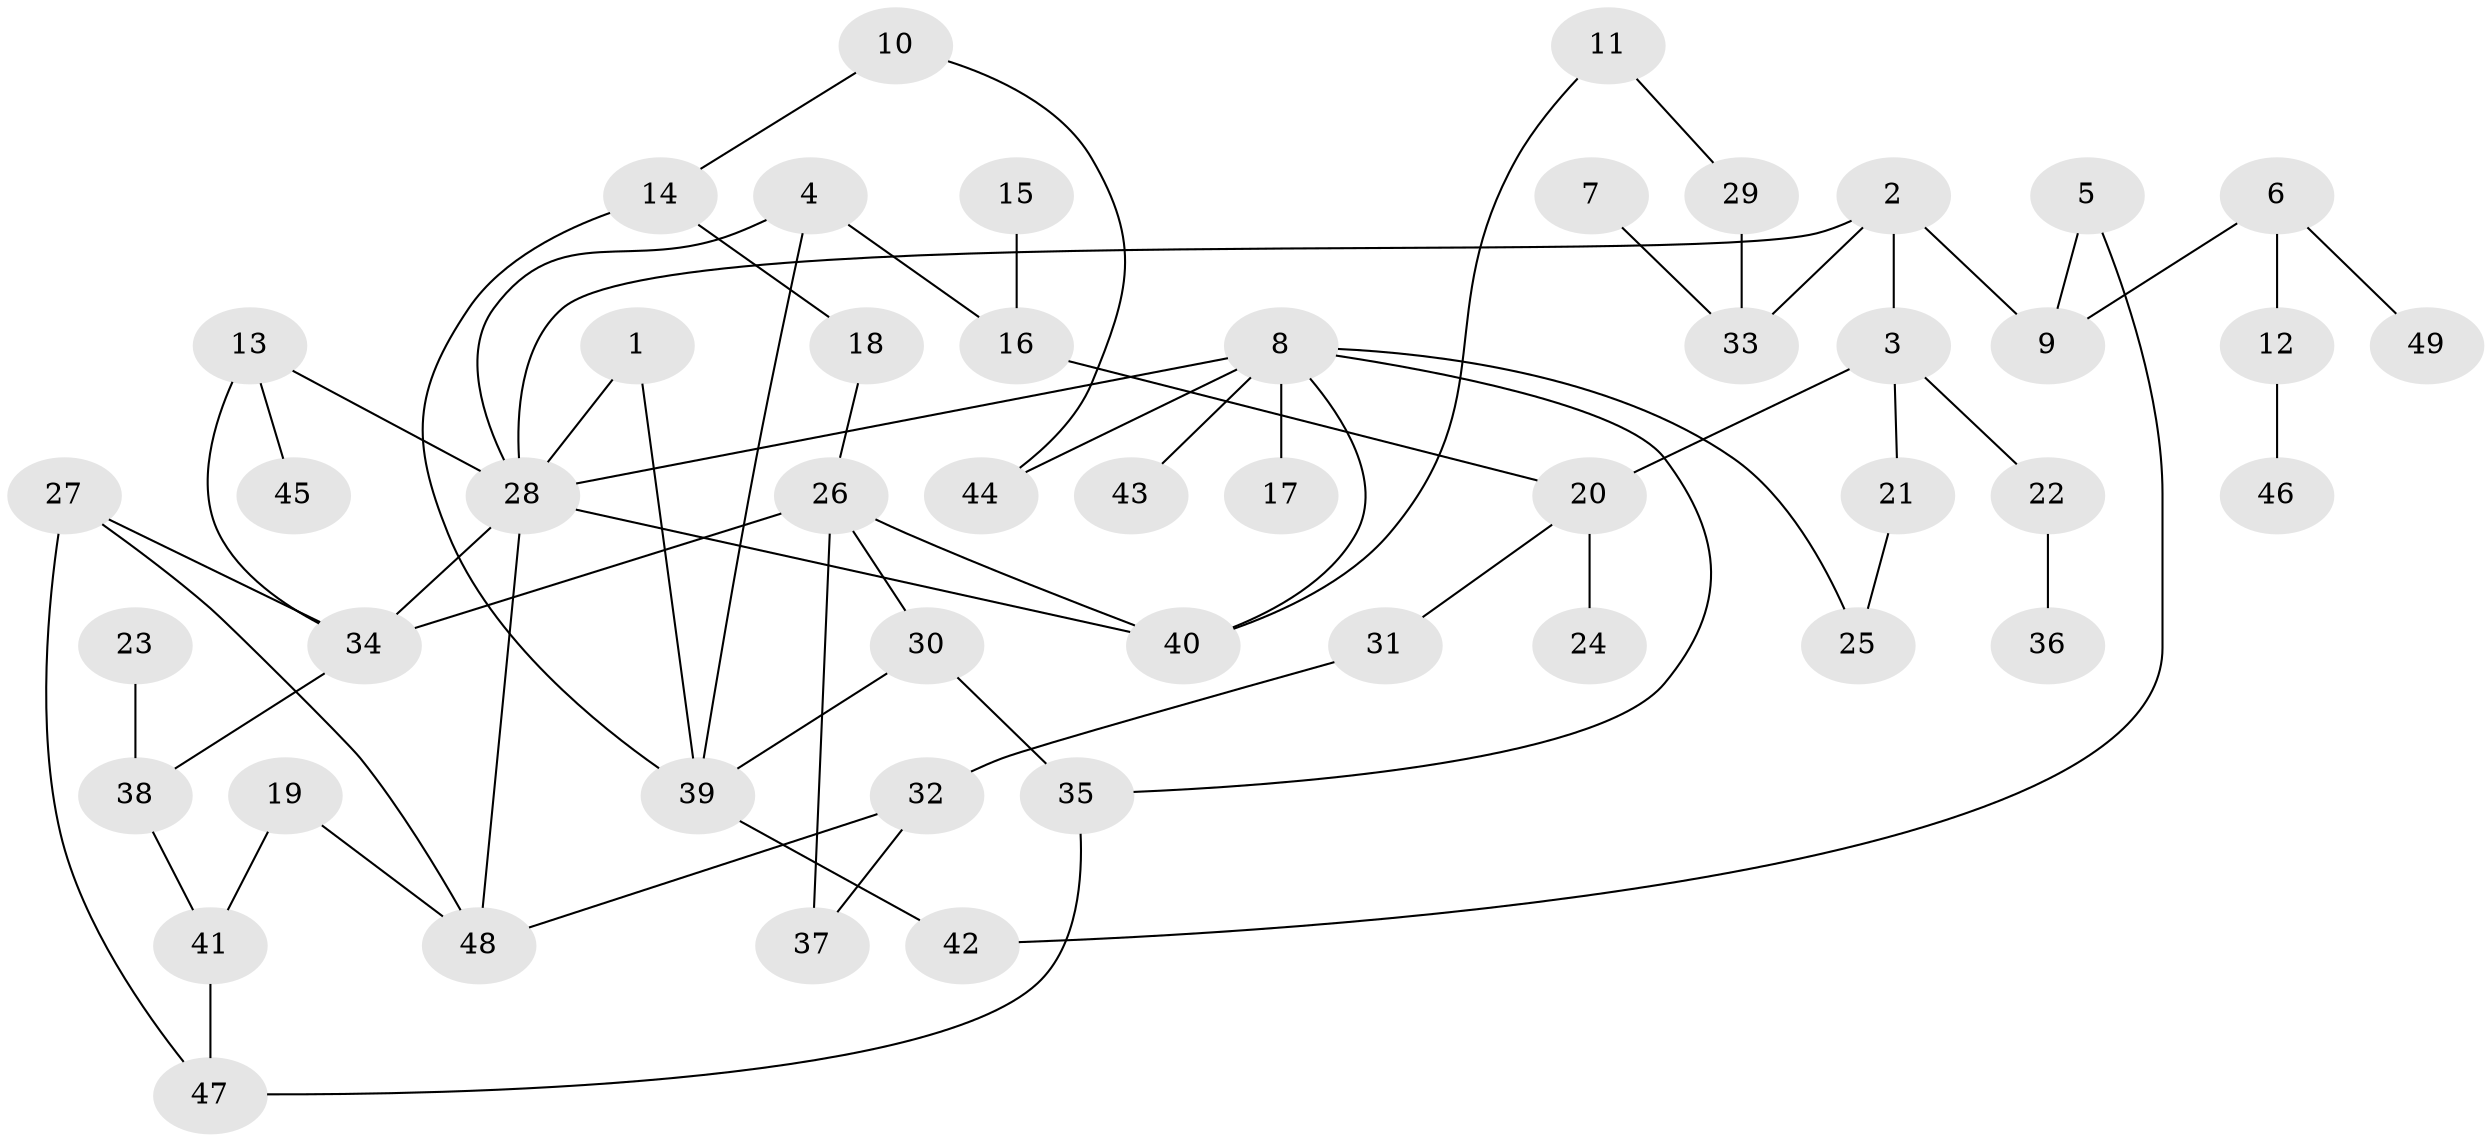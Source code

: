 // original degree distribution, {8: 0.01020408163265306, 9: 0.01020408163265306, 2: 0.3469387755102041, 4: 0.11224489795918367, 6: 0.02040816326530612, 3: 0.17346938775510204, 1: 0.30612244897959184, 5: 0.02040816326530612}
// Generated by graph-tools (version 1.1) at 2025/00/03/09/25 03:00:57]
// undirected, 49 vertices, 66 edges
graph export_dot {
graph [start="1"]
  node [color=gray90,style=filled];
  1;
  2;
  3;
  4;
  5;
  6;
  7;
  8;
  9;
  10;
  11;
  12;
  13;
  14;
  15;
  16;
  17;
  18;
  19;
  20;
  21;
  22;
  23;
  24;
  25;
  26;
  27;
  28;
  29;
  30;
  31;
  32;
  33;
  34;
  35;
  36;
  37;
  38;
  39;
  40;
  41;
  42;
  43;
  44;
  45;
  46;
  47;
  48;
  49;
  1 -- 28 [weight=1.0];
  1 -- 39 [weight=1.0];
  2 -- 3 [weight=1.0];
  2 -- 9 [weight=1.0];
  2 -- 28 [weight=1.0];
  2 -- 33 [weight=1.0];
  3 -- 20 [weight=1.0];
  3 -- 21 [weight=1.0];
  3 -- 22 [weight=1.0];
  4 -- 16 [weight=1.0];
  4 -- 28 [weight=1.0];
  4 -- 39 [weight=1.0];
  5 -- 9 [weight=1.0];
  5 -- 42 [weight=1.0];
  6 -- 9 [weight=1.0];
  6 -- 12 [weight=1.0];
  6 -- 49 [weight=1.0];
  7 -- 33 [weight=1.0];
  8 -- 17 [weight=1.0];
  8 -- 25 [weight=1.0];
  8 -- 28 [weight=1.0];
  8 -- 35 [weight=1.0];
  8 -- 40 [weight=1.0];
  8 -- 43 [weight=1.0];
  8 -- 44 [weight=1.0];
  10 -- 14 [weight=1.0];
  10 -- 44 [weight=1.0];
  11 -- 29 [weight=1.0];
  11 -- 40 [weight=1.0];
  12 -- 46 [weight=1.0];
  13 -- 28 [weight=1.0];
  13 -- 34 [weight=1.0];
  13 -- 45 [weight=1.0];
  14 -- 18 [weight=1.0];
  14 -- 39 [weight=1.0];
  15 -- 16 [weight=1.0];
  16 -- 20 [weight=1.0];
  18 -- 26 [weight=1.0];
  19 -- 41 [weight=1.0];
  19 -- 48 [weight=1.0];
  20 -- 24 [weight=1.0];
  20 -- 31 [weight=1.0];
  21 -- 25 [weight=1.0];
  22 -- 36 [weight=1.0];
  23 -- 38 [weight=1.0];
  26 -- 30 [weight=1.0];
  26 -- 34 [weight=1.0];
  26 -- 37 [weight=1.0];
  26 -- 40 [weight=1.0];
  27 -- 34 [weight=1.0];
  27 -- 47 [weight=1.0];
  27 -- 48 [weight=1.0];
  28 -- 34 [weight=1.0];
  28 -- 40 [weight=1.0];
  28 -- 48 [weight=2.0];
  29 -- 33 [weight=1.0];
  30 -- 35 [weight=1.0];
  30 -- 39 [weight=1.0];
  31 -- 32 [weight=1.0];
  32 -- 37 [weight=1.0];
  32 -- 48 [weight=1.0];
  34 -- 38 [weight=1.0];
  35 -- 47 [weight=1.0];
  38 -- 41 [weight=1.0];
  39 -- 42 [weight=1.0];
  41 -- 47 [weight=1.0];
}
